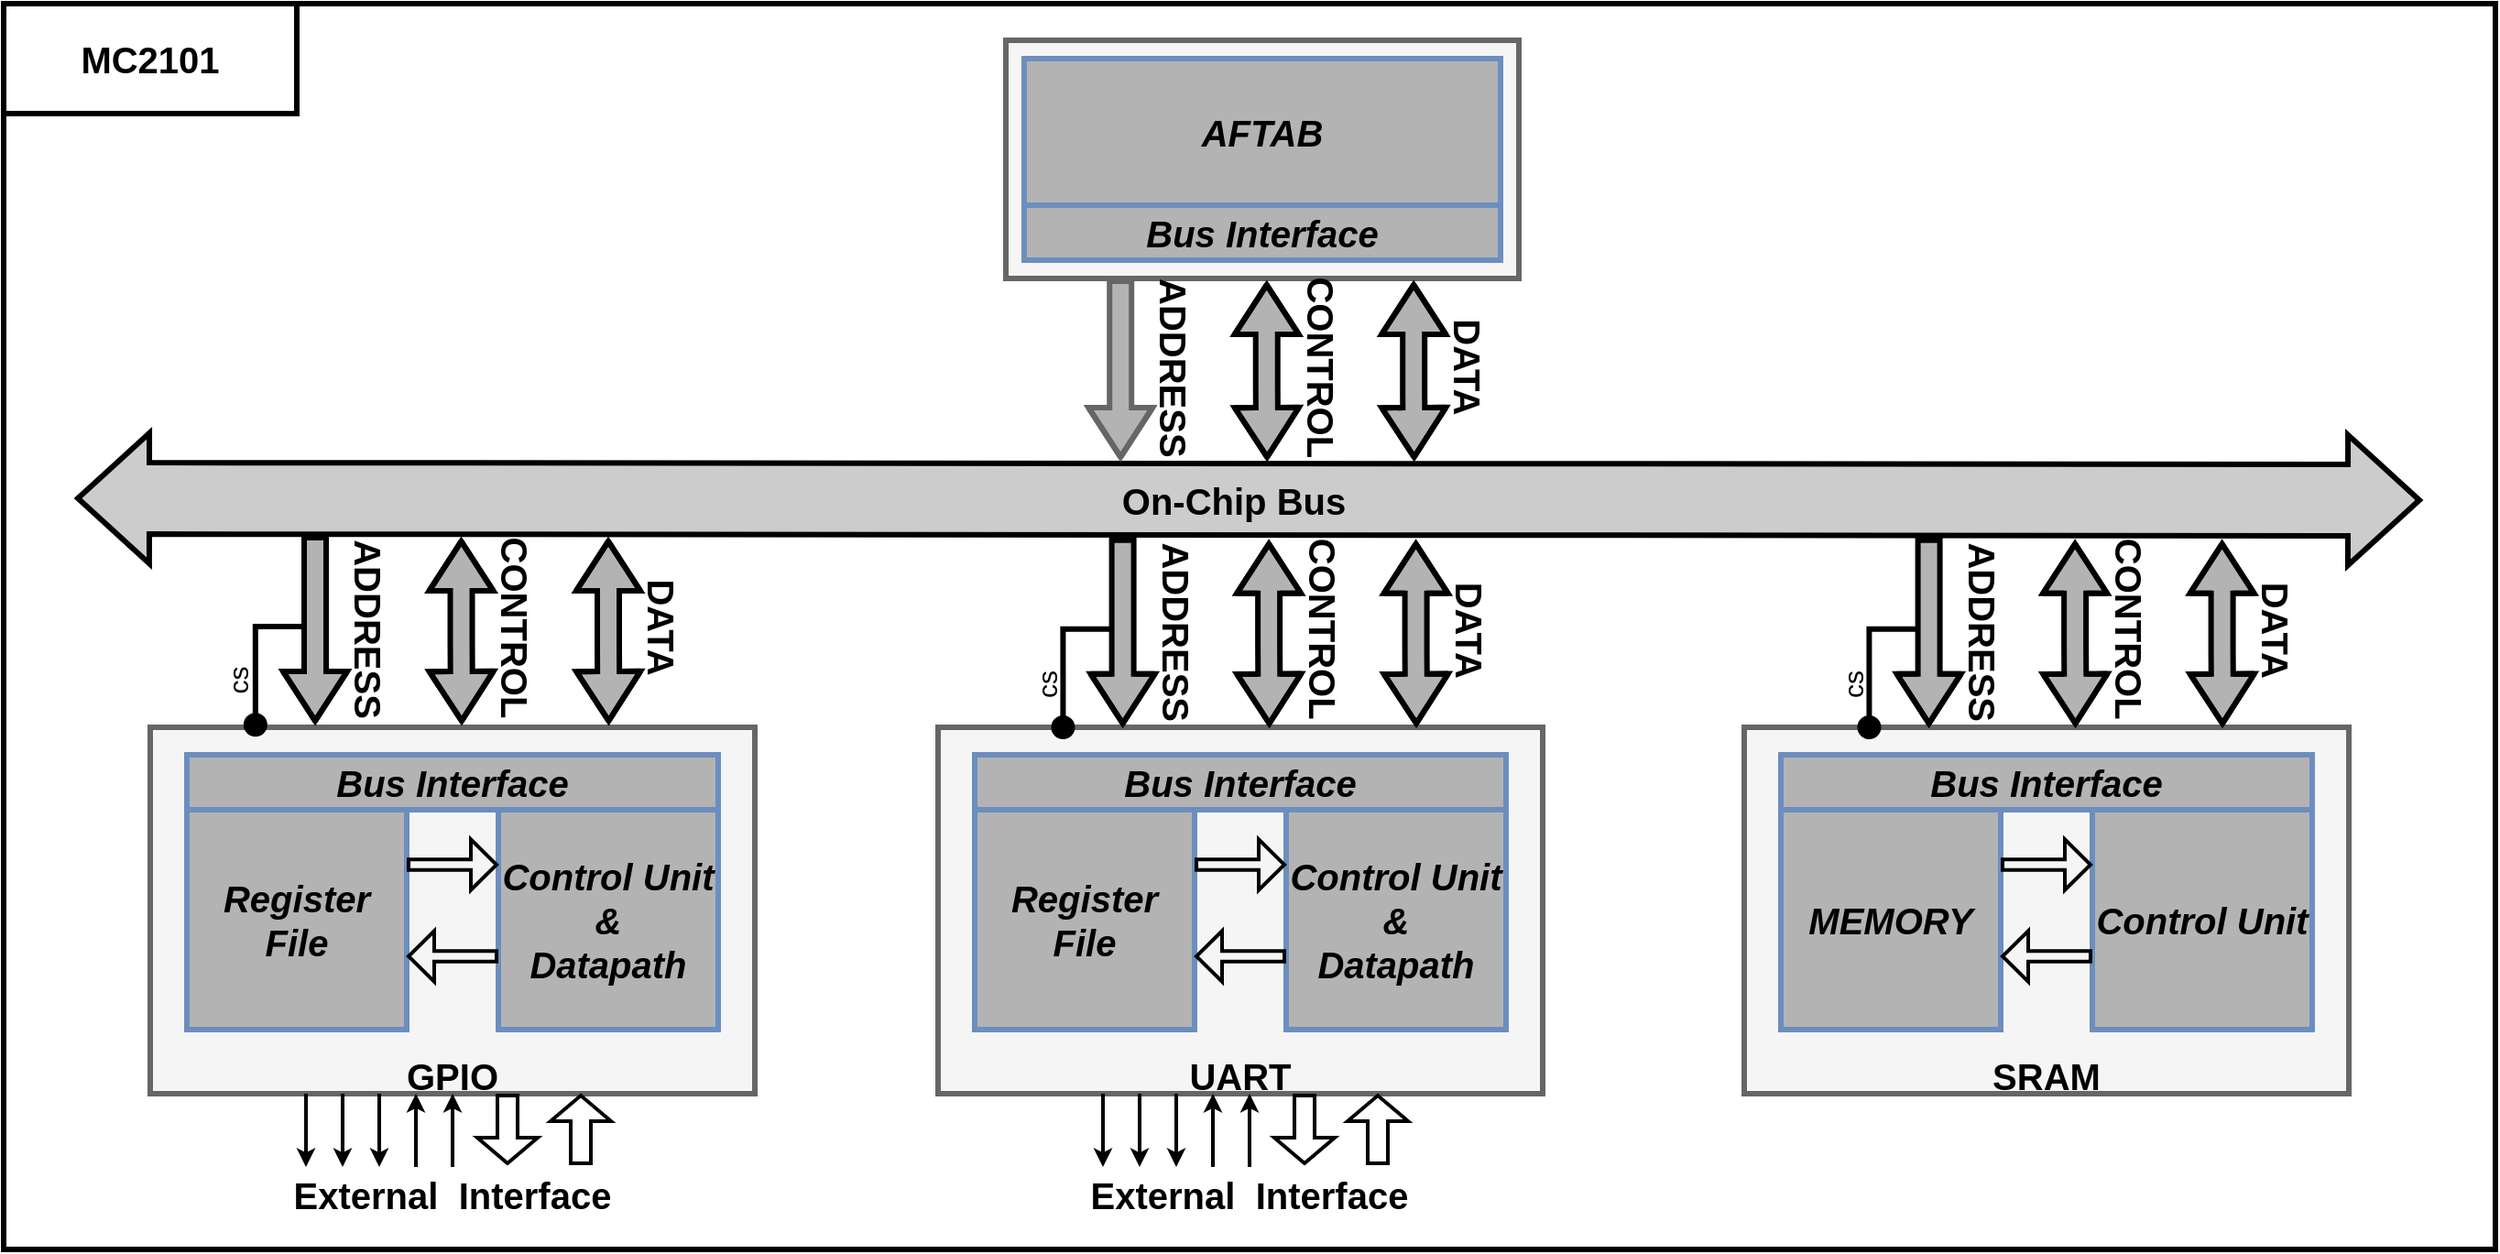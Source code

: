 <mxfile version="20.4.0" type="device"><diagram id="1WT5tPHQDVMDdCFckYKh" name="Pagina-1"><mxGraphModel dx="925" dy="641" grid="1" gridSize="10" guides="1" tooltips="1" connect="1" arrows="1" fold="1" page="1" pageScale="1" pageWidth="1654" pageHeight="2336" math="0" shadow="0"><root><mxCell id="0"/><mxCell id="1" parent="0"/><mxCell id="NlP6tRSXXHKHlN5arzlq-1" value="" style="rounded=0;whiteSpace=wrap;html=1;strokeWidth=3;perimeterSpacing=0;spacing=2;fontSize=15;" parent="1" vertex="1"><mxGeometry x="280" y="100" width="1360" height="680" as="geometry"/></mxCell><mxCell id="NlP6tRSXXHKHlN5arzlq-2" value="" style="rounded=0;whiteSpace=wrap;html=1;strokeWidth=3;fillColor=#f5f5f5;strokeColor=#666666;fontColor=#333333;" parent="1" vertex="1"><mxGeometry x="827" y="120" width="280" height="130" as="geometry"/></mxCell><mxCell id="NlP6tRSXXHKHlN5arzlq-7" value="" style="shape=flexArrow;endArrow=classic;startArrow=classic;html=1;rounded=0;strokeWidth=3;endSize=12;startSize=12;sourcePerimeterSpacing=0;targetPerimeterSpacing=0;shadow=0;fillColor=#CCCCCC;startWidth=29.167;endWidth=29.167;width=37;" parent="1" edge="1"><mxGeometry width="100" height="100" relative="1" as="geometry"><mxPoint x="319" y="370" as="sourcePoint"/><mxPoint x="1600" y="371" as="targetPoint"/></mxGeometry></mxCell><mxCell id="NlP6tRSXXHKHlN5arzlq-8" value="&lt;font style=&quot;font-size: 20px;&quot;&gt;On-Chip Bus&lt;/font&gt;" style="edgeLabel;html=1;align=center;verticalAlign=middle;resizable=0;points=[];labelBackgroundColor=none;fontStyle=1;fontSize=20;" parent="NlP6tRSXXHKHlN5arzlq-7" vertex="1" connectable="0"><mxGeometry x="0.023" y="3" relative="1" as="geometry"><mxPoint x="-23" y="3" as="offset"/></mxGeometry></mxCell><mxCell id="NlP6tRSXXHKHlN5arzlq-9" value="" style="rounded=0;whiteSpace=wrap;html=1;strokeWidth=3;fillColor=#f5f5f5;strokeColor=#666666;fontColor=#333333;" parent="1" vertex="1"><mxGeometry x="360" y="495" width="330" height="200" as="geometry"/></mxCell><mxCell id="NlP6tRSXXHKHlN5arzlq-12" value="" style="shape=flexArrow;endArrow=classic;startArrow=classic;html=1;rounded=0;shadow=0;strokeWidth=3;fontSize=14;startSize=8;endSize=8;sourcePerimeterSpacing=0;targetPerimeterSpacing=0;fillColor=#B3B3B3;strokeColor=#000000;gradientColor=none;" parent="1" edge="1"><mxGeometry width="100" height="100" relative="1" as="geometry"><mxPoint x="530" y="493" as="sourcePoint"/><mxPoint x="529.76" y="392" as="targetPoint"/><Array as="points"><mxPoint x="529.76" y="450"/></Array></mxGeometry></mxCell><mxCell id="NlP6tRSXXHKHlN5arzlq-15" value="CONTROL" style="edgeLabel;html=1;align=center;verticalAlign=middle;resizable=0;points=[];fontSize=20;labelBackgroundColor=none;rotation=90;fontStyle=1" parent="NlP6tRSXXHKHlN5arzlq-12" vertex="1" connectable="0"><mxGeometry x="0.055" y="1" relative="1" as="geometry"><mxPoint x="31" as="offset"/></mxGeometry></mxCell><mxCell id="NlP6tRSXXHKHlN5arzlq-13" value="" style="shape=flexArrow;endArrow=none;startArrow=classic;html=1;rounded=0;shadow=0;strokeWidth=3;fontSize=14;startSize=8;endSize=8;sourcePerimeterSpacing=0;targetPerimeterSpacing=0;fillColor=#B3B3B3;strokeColor=#000000;endFill=0;" parent="1" edge="1"><mxGeometry width="100" height="100" relative="1" as="geometry"><mxPoint x="450" y="493" as="sourcePoint"/><mxPoint x="450" y="390" as="targetPoint"/><Array as="points"><mxPoint x="450" y="450"/></Array></mxGeometry></mxCell><mxCell id="NlP6tRSXXHKHlN5arzlq-16" value="ADDRESS" style="edgeLabel;html=1;align=center;verticalAlign=middle;resizable=0;points=[];fontSize=20;rotation=90;labelBackgroundColor=none;fontStyle=1" parent="NlP6tRSXXHKHlN5arzlq-13" vertex="1" connectable="0"><mxGeometry x="0.081" y="-1" relative="1" as="geometry"><mxPoint x="29" y="3" as="offset"/></mxGeometry></mxCell><mxCell id="NlP6tRSXXHKHlN5arzlq-20" value="" style="edgeStyle=segmentEdgeStyle;endArrow=oval;html=1;rounded=0;shadow=0;strokeColor=#000000;strokeWidth=3;fontSize=14;startSize=8;endSize=10;sourcePerimeterSpacing=0;targetPerimeterSpacing=0;fillColor=#FFE6CC;gradientColor=none;endFill=1;entryX=0.174;entryY=-0.007;entryDx=0;entryDy=0;entryPerimeter=0;" parent="1" target="NlP6tRSXXHKHlN5arzlq-9" edge="1"><mxGeometry width="50" height="50" relative="1" as="geometry"><mxPoint x="445" y="440" as="sourcePoint"/><mxPoint x="419" y="480" as="targetPoint"/></mxGeometry></mxCell><mxCell id="NlP6tRSXXHKHlN5arzlq-21" value="cs" style="edgeLabel;html=1;align=center;verticalAlign=middle;resizable=0;points=[];fontSize=15;rotation=-90;labelBackgroundColor=none;" parent="NlP6tRSXXHKHlN5arzlq-20" vertex="1" connectable="0"><mxGeometry x="0.349" y="-2" relative="1" as="geometry"><mxPoint x="-8" y="3" as="offset"/></mxGeometry></mxCell><mxCell id="NlP6tRSXXHKHlN5arzlq-73" value="&lt;font style=&quot;font-size: 20px;&quot;&gt;&lt;b&gt;&lt;i&gt;Bus Interface&lt;/i&gt;&lt;/b&gt;&lt;/font&gt;" style="rounded=0;whiteSpace=wrap;html=1;labelBackgroundColor=none;strokeColor=#6c8ebf;strokeWidth=3;fontSize=14;fillColor=#B3B3B3;" parent="1" vertex="1"><mxGeometry x="380" y="510" width="290" height="30" as="geometry"/></mxCell><mxCell id="NlP6tRSXXHKHlN5arzlq-74" value="&lt;font style=&quot;font-size: 20px;&quot;&gt;&lt;i&gt;&lt;b&gt;Register File&lt;/b&gt;&lt;/i&gt;&lt;/font&gt;" style="rounded=0;whiteSpace=wrap;html=1;labelBackgroundColor=none;strokeColor=#6c8ebf;strokeWidth=3;fontSize=14;fillColor=#B3B3B3;" parent="1" vertex="1"><mxGeometry x="380" y="540" width="120" height="120" as="geometry"/></mxCell><mxCell id="NlP6tRSXXHKHlN5arzlq-75" value="&lt;font style=&quot;font-size: 20px;&quot;&gt;GPIO&lt;/font&gt;" style="text;html=1;strokeColor=none;fillColor=none;align=center;verticalAlign=middle;whiteSpace=wrap;rounded=0;labelBackgroundColor=none;strokeWidth=3;fontSize=14;fontStyle=1" parent="1" vertex="1"><mxGeometry x="480" y="660" width="90" height="50" as="geometry"/></mxCell><mxCell id="NlP6tRSXXHKHlN5arzlq-76" value="&lt;font style=&quot;font-size: 20px;&quot;&gt;&lt;i&gt;&lt;b&gt;Control Unit&lt;br&gt;&amp;amp;&lt;br&gt;Datapath&lt;/b&gt;&lt;/i&gt;&lt;/font&gt;" style="rounded=0;whiteSpace=wrap;html=1;labelBackgroundColor=none;strokeColor=#6c8ebf;strokeWidth=3;fontSize=14;fillColor=#B3B3B3;" parent="1" vertex="1"><mxGeometry x="550" y="540" width="120" height="120" as="geometry"/></mxCell><mxCell id="NlP6tRSXXHKHlN5arzlq-83" value="" style="shape=flexArrow;endArrow=classic;startArrow=classic;html=1;rounded=0;shadow=0;strokeWidth=3;fontSize=14;startSize=8;endSize=8;sourcePerimeterSpacing=0;targetPerimeterSpacing=0;fillColor=#B3B3B3;strokeColor=#000000;gradientColor=none;" parent="1" edge="1"><mxGeometry width="100" height="100" relative="1" as="geometry"><mxPoint x="610.24" y="493" as="sourcePoint"/><mxPoint x="610.0" y="392" as="targetPoint"/><Array as="points"><mxPoint x="610" y="453"/></Array></mxGeometry></mxCell><mxCell id="NlP6tRSXXHKHlN5arzlq-84" value="DATA" style="edgeLabel;html=1;align=center;verticalAlign=middle;resizable=0;points=[];fontSize=20;labelBackgroundColor=none;rotation=90;fontStyle=1" parent="NlP6tRSXXHKHlN5arzlq-83" vertex="1" connectable="0"><mxGeometry x="0.055" y="1" relative="1" as="geometry"><mxPoint x="31" as="offset"/></mxGeometry></mxCell><mxCell id="NlP6tRSXXHKHlN5arzlq-85" value="" style="shape=flexArrow;endArrow=classic;html=1;rounded=0;shadow=0;strokeWidth=2;fontSize=20;startSize=6;endSize=4;sourcePerimeterSpacing=0;targetPerimeterSpacing=0;width=4.706;" parent="1" edge="1"><mxGeometry width="50" height="50" relative="1" as="geometry"><mxPoint x="500" y="570" as="sourcePoint"/><mxPoint x="550" y="570" as="targetPoint"/></mxGeometry></mxCell><mxCell id="NlP6tRSXXHKHlN5arzlq-86" value="" style="shape=flexArrow;endArrow=classic;html=1;rounded=0;shadow=0;strokeWidth=2;fontSize=20;startSize=6;endSize=4;sourcePerimeterSpacing=0;targetPerimeterSpacing=0;width=4.706;" parent="1" edge="1"><mxGeometry width="50" height="50" relative="1" as="geometry"><mxPoint x="550" y="620" as="sourcePoint"/><mxPoint x="500" y="620" as="targetPoint"/></mxGeometry></mxCell><mxCell id="NlP6tRSXXHKHlN5arzlq-95" value="" style="rounded=0;whiteSpace=wrap;html=1;strokeWidth=3;fillColor=#f5f5f5;fontColor=#333333;strokeColor=#666666;" parent="1" vertex="1"><mxGeometry x="790" y="495" width="330" height="200" as="geometry"/></mxCell><mxCell id="NlP6tRSXXHKHlN5arzlq-96" value="&lt;font style=&quot;font-size: 20px;&quot;&gt;&lt;b&gt;&lt;i&gt;Bus Interface&lt;/i&gt;&lt;/b&gt;&lt;/font&gt;" style="rounded=0;whiteSpace=wrap;html=1;labelBackgroundColor=none;strokeColor=#6c8ebf;strokeWidth=3;fontSize=14;fillColor=#B3B3B3;" parent="1" vertex="1"><mxGeometry x="810" y="510" width="290" height="30" as="geometry"/></mxCell><mxCell id="NlP6tRSXXHKHlN5arzlq-97" value="&lt;font style=&quot;font-size: 20px;&quot;&gt;&lt;i&gt;&lt;b&gt;Register File&lt;/b&gt;&lt;/i&gt;&lt;/font&gt;" style="rounded=0;whiteSpace=wrap;html=1;labelBackgroundColor=none;strokeColor=#6c8ebf;strokeWidth=3;fontSize=14;fillColor=#B3B3B3;" parent="1" vertex="1"><mxGeometry x="810" y="540" width="120" height="120" as="geometry"/></mxCell><mxCell id="NlP6tRSXXHKHlN5arzlq-98" value="&lt;font style=&quot;font-size: 20px;&quot;&gt;UART&lt;/font&gt;" style="text;html=1;strokeColor=none;fillColor=none;align=center;verticalAlign=middle;whiteSpace=wrap;rounded=0;labelBackgroundColor=none;strokeWidth=3;fontSize=14;fontStyle=1" parent="1" vertex="1"><mxGeometry x="910" y="660" width="90" height="50" as="geometry"/></mxCell><mxCell id="NlP6tRSXXHKHlN5arzlq-99" value="&lt;font style=&quot;font-size: 20px;&quot;&gt;&lt;i&gt;&lt;b&gt;Control Unit&lt;br&gt;&amp;amp;&lt;br&gt;Datapath&lt;/b&gt;&lt;/i&gt;&lt;/font&gt;" style="rounded=0;whiteSpace=wrap;html=1;labelBackgroundColor=none;strokeColor=#6c8ebf;strokeWidth=3;fontSize=14;fillColor=#B3B3B3;" parent="1" vertex="1"><mxGeometry x="980" y="540" width="120" height="120" as="geometry"/></mxCell><mxCell id="NlP6tRSXXHKHlN5arzlq-100" value="" style="shape=flexArrow;endArrow=classic;html=1;rounded=0;shadow=0;strokeWidth=2;fontSize=20;startSize=6;endSize=4;sourcePerimeterSpacing=0;targetPerimeterSpacing=0;width=4.706;" parent="1" edge="1"><mxGeometry width="50" height="50" relative="1" as="geometry"><mxPoint x="930" y="570" as="sourcePoint"/><mxPoint x="980" y="570" as="targetPoint"/></mxGeometry></mxCell><mxCell id="NlP6tRSXXHKHlN5arzlq-101" value="" style="shape=flexArrow;endArrow=classic;html=1;rounded=0;shadow=0;strokeWidth=2;fontSize=20;startSize=6;endSize=4;sourcePerimeterSpacing=0;targetPerimeterSpacing=0;width=4.706;" parent="1" edge="1"><mxGeometry width="50" height="50" relative="1" as="geometry"><mxPoint x="980" y="620" as="sourcePoint"/><mxPoint x="930" y="620" as="targetPoint"/></mxGeometry></mxCell><mxCell id="NlP6tRSXXHKHlN5arzlq-102" value="" style="shape=flexArrow;endArrow=classic;startArrow=classic;html=1;rounded=0;shadow=0;strokeWidth=3;fontSize=14;startSize=8;endSize=8;sourcePerimeterSpacing=0;targetPerimeterSpacing=0;fillColor=#B3B3B3;strokeColor=#000000;gradientColor=none;" parent="1" edge="1"><mxGeometry width="100" height="100" relative="1" as="geometry"><mxPoint x="970.8" y="494.4" as="sourcePoint"/><mxPoint x="970.56" y="393.4" as="targetPoint"/><Array as="points"><mxPoint x="970.56" y="451.4"/></Array></mxGeometry></mxCell><mxCell id="NlP6tRSXXHKHlN5arzlq-103" value="CONTROL" style="edgeLabel;html=1;align=center;verticalAlign=middle;resizable=0;points=[];fontSize=20;labelBackgroundColor=none;rotation=90;fontStyle=1" parent="NlP6tRSXXHKHlN5arzlq-102" vertex="1" connectable="0"><mxGeometry x="0.055" y="1" relative="1" as="geometry"><mxPoint x="31" as="offset"/></mxGeometry></mxCell><mxCell id="NlP6tRSXXHKHlN5arzlq-104" value="" style="shape=flexArrow;endArrow=none;startArrow=classic;html=1;rounded=0;shadow=0;strokeWidth=3;fontSize=14;startSize=8;endSize=8;sourcePerimeterSpacing=0;targetPerimeterSpacing=0;fillColor=#B3B3B3;strokeColor=#000000;endFill=0;" parent="1" edge="1"><mxGeometry width="100" height="100" relative="1" as="geometry"><mxPoint x="890.8" y="494.4" as="sourcePoint"/><mxPoint x="890.8" y="391.4" as="targetPoint"/><Array as="points"><mxPoint x="890.8" y="451.4"/></Array></mxGeometry></mxCell><mxCell id="NlP6tRSXXHKHlN5arzlq-105" value="ADDRESS" style="edgeLabel;html=1;align=center;verticalAlign=middle;resizable=0;points=[];fontSize=20;rotation=90;labelBackgroundColor=none;fontStyle=1" parent="NlP6tRSXXHKHlN5arzlq-104" vertex="1" connectable="0"><mxGeometry x="0.081" y="-1" relative="1" as="geometry"><mxPoint x="29" y="3" as="offset"/></mxGeometry></mxCell><mxCell id="NlP6tRSXXHKHlN5arzlq-106" value="" style="edgeStyle=segmentEdgeStyle;endArrow=oval;html=1;rounded=0;shadow=0;strokeColor=#000000;strokeWidth=3;fontSize=14;startSize=8;endSize=10;sourcePerimeterSpacing=0;targetPerimeterSpacing=0;fillColor=#FFE6CC;gradientColor=none;endFill=1;entryX=0.174;entryY=-0.007;entryDx=0;entryDy=0;entryPerimeter=0;" parent="1" edge="1"><mxGeometry width="50" height="50" relative="1" as="geometry"><mxPoint x="885.8" y="441.4" as="sourcePoint"/><mxPoint x="858.22" y="495.0" as="targetPoint"/></mxGeometry></mxCell><mxCell id="NlP6tRSXXHKHlN5arzlq-107" value="cs" style="edgeLabel;html=1;align=center;verticalAlign=middle;resizable=0;points=[];fontSize=15;rotation=-90;labelBackgroundColor=none;" parent="NlP6tRSXXHKHlN5arzlq-106" vertex="1" connectable="0"><mxGeometry x="0.349" y="-2" relative="1" as="geometry"><mxPoint x="-8" y="3" as="offset"/></mxGeometry></mxCell><mxCell id="NlP6tRSXXHKHlN5arzlq-108" value="" style="shape=flexArrow;endArrow=classic;startArrow=classic;html=1;rounded=0;shadow=0;strokeWidth=3;fontSize=14;startSize=8;endSize=8;sourcePerimeterSpacing=0;targetPerimeterSpacing=0;fillColor=#B3B3B3;strokeColor=#000000;gradientColor=none;" parent="1" edge="1"><mxGeometry width="100" height="100" relative="1" as="geometry"><mxPoint x="1051.04" y="494.4" as="sourcePoint"/><mxPoint x="1050.8" y="393.4" as="targetPoint"/><Array as="points"><mxPoint x="1050.8" y="454.4"/></Array></mxGeometry></mxCell><mxCell id="NlP6tRSXXHKHlN5arzlq-109" value="DATA" style="edgeLabel;html=1;align=center;verticalAlign=middle;resizable=0;points=[];fontSize=20;labelBackgroundColor=none;rotation=90;fontStyle=1" parent="NlP6tRSXXHKHlN5arzlq-108" vertex="1" connectable="0"><mxGeometry x="0.055" y="1" relative="1" as="geometry"><mxPoint x="31" as="offset"/></mxGeometry></mxCell><mxCell id="NlP6tRSXXHKHlN5arzlq-118" value="" style="shape=flexArrow;endArrow=classic;startArrow=classic;html=1;rounded=0;shadow=0;strokeWidth=3;fontSize=14;startSize=8;endSize=8;sourcePerimeterSpacing=0;targetPerimeterSpacing=0;fillColor=#B3B3B3;strokeColor=#000000;gradientColor=none;" parent="1" edge="1"><mxGeometry width="100" height="100" relative="1" as="geometry"><mxPoint x="969.6" y="349" as="sourcePoint"/><mxPoint x="969.36" y="252" as="targetPoint"/><Array as="points"><mxPoint x="969.36" y="310"/></Array></mxGeometry></mxCell><mxCell id="NlP6tRSXXHKHlN5arzlq-119" value="CONTROL" style="edgeLabel;html=1;align=center;verticalAlign=middle;resizable=0;points=[];fontSize=20;labelBackgroundColor=none;rotation=90;fontStyle=1" parent="NlP6tRSXXHKHlN5arzlq-118" vertex="1" connectable="0"><mxGeometry x="0.055" y="1" relative="1" as="geometry"><mxPoint x="31" as="offset"/></mxGeometry></mxCell><mxCell id="NlP6tRSXXHKHlN5arzlq-120" value="" style="shape=flexArrow;endArrow=none;startArrow=classic;html=1;rounded=0;shadow=0;strokeWidth=3;fontSize=14;startSize=8;endSize=8;sourcePerimeterSpacing=0;targetPerimeterSpacing=0;endFill=0;fillColor=#B3B3B3;strokeColor=#666666;" parent="1" edge="1"><mxGeometry width="100" height="100" relative="1" as="geometry"><mxPoint x="889.6" y="349" as="sourcePoint"/><mxPoint x="889.6" y="250" as="targetPoint"/><Array as="points"><mxPoint x="889.6" y="310"/></Array></mxGeometry></mxCell><mxCell id="NlP6tRSXXHKHlN5arzlq-121" value="ADDRESS" style="edgeLabel;html=1;align=center;verticalAlign=middle;resizable=0;points=[];fontSize=20;rotation=90;labelBackgroundColor=none;fontStyle=1" parent="NlP6tRSXXHKHlN5arzlq-120" vertex="1" connectable="0"><mxGeometry x="0.081" y="-1" relative="1" as="geometry"><mxPoint x="29" y="3" as="offset"/></mxGeometry></mxCell><mxCell id="NlP6tRSXXHKHlN5arzlq-124" value="" style="shape=flexArrow;endArrow=classic;startArrow=classic;html=1;rounded=0;shadow=0;strokeWidth=3;fontSize=14;startSize=8;endSize=8;sourcePerimeterSpacing=0;targetPerimeterSpacing=0;fillColor=#B3B3B3;strokeColor=#000000;gradientColor=none;" parent="1" edge="1"><mxGeometry width="100" height="100" relative="1" as="geometry"><mxPoint x="1049.84" y="349" as="sourcePoint"/><mxPoint x="1049.6" y="252" as="targetPoint"/><Array as="points"><mxPoint x="1049.6" y="313"/></Array></mxGeometry></mxCell><mxCell id="NlP6tRSXXHKHlN5arzlq-125" value="DATA" style="edgeLabel;html=1;align=center;verticalAlign=middle;resizable=0;points=[];fontSize=20;labelBackgroundColor=none;rotation=90;fontStyle=1" parent="NlP6tRSXXHKHlN5arzlq-124" vertex="1" connectable="0"><mxGeometry x="0.055" y="1" relative="1" as="geometry"><mxPoint x="31" as="offset"/></mxGeometry></mxCell><mxCell id="NlP6tRSXXHKHlN5arzlq-126" value="&lt;font style=&quot;font-size: 20px;&quot;&gt;&lt;b&gt;&lt;i&gt;Bus Interface&lt;/i&gt;&lt;/b&gt;&lt;/font&gt;" style="rounded=0;whiteSpace=wrap;html=1;labelBackgroundColor=none;strokeColor=#6c8ebf;strokeWidth=3;fontSize=14;fillColor=#B3B3B3;" parent="1" vertex="1"><mxGeometry x="837" y="210" width="260" height="30" as="geometry"/></mxCell><mxCell id="NlP6tRSXXHKHlN5arzlq-127" value="&lt;font style=&quot;font-size: 20px;&quot;&gt;&lt;b&gt;&lt;i&gt;AFTAB&lt;/i&gt;&lt;/b&gt;&lt;/font&gt;" style="rounded=0;whiteSpace=wrap;html=1;labelBackgroundColor=none;strokeColor=#6c8ebf;strokeWidth=3;fontSize=14;fillColor=#B3B3B3;" parent="1" vertex="1"><mxGeometry x="837" y="130" width="260" height="80" as="geometry"/></mxCell><mxCell id="NlP6tRSXXHKHlN5arzlq-128" value="" style="rounded=0;whiteSpace=wrap;html=1;strokeWidth=3;fillColor=#f5f5f5;strokeColor=#666666;fontColor=#333333;" parent="1" vertex="1"><mxGeometry x="1230" y="495" width="330" height="200" as="geometry"/></mxCell><mxCell id="NlP6tRSXXHKHlN5arzlq-129" value="&lt;font style=&quot;font-size: 20px;&quot;&gt;&lt;b&gt;&lt;i&gt;Bus Interface&lt;/i&gt;&lt;/b&gt;&lt;/font&gt;" style="rounded=0;whiteSpace=wrap;html=1;labelBackgroundColor=none;strokeColor=#6c8ebf;strokeWidth=3;fontSize=14;fillColor=#B3B3B3;" parent="1" vertex="1"><mxGeometry x="1250" y="510" width="290" height="30" as="geometry"/></mxCell><mxCell id="NlP6tRSXXHKHlN5arzlq-130" value="&lt;font style=&quot;font-size: 20px;&quot;&gt;&lt;i&gt;&lt;b&gt;MEMORY&lt;/b&gt;&lt;/i&gt;&lt;/font&gt;" style="rounded=0;whiteSpace=wrap;html=1;labelBackgroundColor=none;strokeColor=#6c8ebf;strokeWidth=3;fontSize=14;fillColor=#B3B3B3;" parent="1" vertex="1"><mxGeometry x="1250" y="540" width="120" height="120" as="geometry"/></mxCell><mxCell id="NlP6tRSXXHKHlN5arzlq-131" value="&lt;span style=&quot;font-size: 20px;&quot;&gt;&lt;b&gt;&lt;i&gt;Control Unit&lt;/i&gt;&lt;/b&gt;&lt;/span&gt;" style="rounded=0;whiteSpace=wrap;html=1;labelBackgroundColor=none;strokeColor=#6c8ebf;strokeWidth=3;fontSize=14;fillColor=#B3B3B3;" parent="1" vertex="1"><mxGeometry x="1420" y="540" width="120" height="120" as="geometry"/></mxCell><mxCell id="NlP6tRSXXHKHlN5arzlq-132" value="" style="shape=flexArrow;endArrow=classic;html=1;rounded=0;shadow=0;strokeWidth=2;fontSize=20;startSize=6;endSize=4;sourcePerimeterSpacing=0;targetPerimeterSpacing=0;width=4.706;" parent="1" edge="1"><mxGeometry width="50" height="50" relative="1" as="geometry"><mxPoint x="1370" y="570" as="sourcePoint"/><mxPoint x="1420" y="570" as="targetPoint"/></mxGeometry></mxCell><mxCell id="NlP6tRSXXHKHlN5arzlq-133" value="" style="shape=flexArrow;endArrow=classic;html=1;rounded=0;shadow=0;strokeWidth=2;fontSize=20;startSize=6;endSize=4;sourcePerimeterSpacing=0;targetPerimeterSpacing=0;width=4.706;" parent="1" edge="1"><mxGeometry width="50" height="50" relative="1" as="geometry"><mxPoint x="1420" y="620" as="sourcePoint"/><mxPoint x="1370" y="620" as="targetPoint"/></mxGeometry></mxCell><mxCell id="NlP6tRSXXHKHlN5arzlq-134" value="" style="shape=flexArrow;endArrow=classic;startArrow=classic;html=1;rounded=0;shadow=0;strokeWidth=3;fontSize=14;startSize=8;endSize=8;sourcePerimeterSpacing=0;targetPerimeterSpacing=0;fillColor=#B3B3B3;strokeColor=#000000;gradientColor=none;" parent="1" edge="1"><mxGeometry width="100" height="100" relative="1" as="geometry"><mxPoint x="1410.8" y="494.4" as="sourcePoint"/><mxPoint x="1410.56" y="393.4" as="targetPoint"/><Array as="points"><mxPoint x="1410.56" y="451.4"/></Array></mxGeometry></mxCell><mxCell id="NlP6tRSXXHKHlN5arzlq-135" value="CONTROL" style="edgeLabel;html=1;align=center;verticalAlign=middle;resizable=0;points=[];fontSize=20;labelBackgroundColor=none;rotation=90;fontStyle=1" parent="NlP6tRSXXHKHlN5arzlq-134" vertex="1" connectable="0"><mxGeometry x="0.055" y="1" relative="1" as="geometry"><mxPoint x="31" as="offset"/></mxGeometry></mxCell><mxCell id="NlP6tRSXXHKHlN5arzlq-136" value="" style="shape=flexArrow;endArrow=none;startArrow=classic;html=1;rounded=0;shadow=0;strokeWidth=3;fontSize=14;startSize=8;endSize=8;sourcePerimeterSpacing=0;targetPerimeterSpacing=0;fillColor=#B3B3B3;strokeColor=#000000;endFill=0;" parent="1" edge="1"><mxGeometry width="100" height="100" relative="1" as="geometry"><mxPoint x="1330.8" y="494.4" as="sourcePoint"/><mxPoint x="1330.8" y="391.4" as="targetPoint"/><Array as="points"><mxPoint x="1330.8" y="451.4"/></Array></mxGeometry></mxCell><mxCell id="NlP6tRSXXHKHlN5arzlq-137" value="ADDRESS" style="edgeLabel;html=1;align=center;verticalAlign=middle;resizable=0;points=[];fontSize=20;rotation=90;labelBackgroundColor=none;fontStyle=1" parent="NlP6tRSXXHKHlN5arzlq-136" vertex="1" connectable="0"><mxGeometry x="0.081" y="-1" relative="1" as="geometry"><mxPoint x="29" y="3" as="offset"/></mxGeometry></mxCell><mxCell id="NlP6tRSXXHKHlN5arzlq-138" value="" style="edgeStyle=segmentEdgeStyle;endArrow=oval;html=1;rounded=0;shadow=0;strokeColor=#000000;strokeWidth=3;fontSize=14;startSize=8;endSize=10;sourcePerimeterSpacing=0;targetPerimeterSpacing=0;fillColor=#FFE6CC;gradientColor=none;endFill=1;entryX=0.174;entryY=-0.007;entryDx=0;entryDy=0;entryPerimeter=0;" parent="1" edge="1"><mxGeometry width="50" height="50" relative="1" as="geometry"><mxPoint x="1325.8" y="441.4" as="sourcePoint"/><mxPoint x="1298.22" y="495" as="targetPoint"/></mxGeometry></mxCell><mxCell id="NlP6tRSXXHKHlN5arzlq-139" value="cs" style="edgeLabel;html=1;align=center;verticalAlign=middle;resizable=0;points=[];fontSize=15;rotation=-90;labelBackgroundColor=none;" parent="NlP6tRSXXHKHlN5arzlq-138" vertex="1" connectable="0"><mxGeometry x="0.349" y="-2" relative="1" as="geometry"><mxPoint x="-8" y="3" as="offset"/></mxGeometry></mxCell><mxCell id="NlP6tRSXXHKHlN5arzlq-140" value="" style="shape=flexArrow;endArrow=classic;startArrow=classic;html=1;rounded=0;shadow=0;strokeWidth=3;fontSize=14;startSize=8;endSize=8;sourcePerimeterSpacing=0;targetPerimeterSpacing=0;fillColor=#B3B3B3;strokeColor=#000000;gradientColor=none;" parent="1" edge="1"><mxGeometry width="100" height="100" relative="1" as="geometry"><mxPoint x="1491.04" y="494.4" as="sourcePoint"/><mxPoint x="1490.8" y="393.4" as="targetPoint"/><Array as="points"><mxPoint x="1490.8" y="454.4"/></Array></mxGeometry></mxCell><mxCell id="NlP6tRSXXHKHlN5arzlq-141" value="DATA" style="edgeLabel;html=1;align=center;verticalAlign=middle;resizable=0;points=[];fontSize=20;labelBackgroundColor=none;rotation=90;fontStyle=1" parent="NlP6tRSXXHKHlN5arzlq-140" vertex="1" connectable="0"><mxGeometry x="0.055" y="1" relative="1" as="geometry"><mxPoint x="31" as="offset"/></mxGeometry></mxCell><mxCell id="NlP6tRSXXHKHlN5arzlq-142" value="&lt;font style=&quot;font-size: 20px;&quot;&gt;SRAM&lt;/font&gt;" style="text;html=1;strokeColor=none;fillColor=none;align=center;verticalAlign=middle;whiteSpace=wrap;rounded=0;labelBackgroundColor=none;strokeWidth=3;fontSize=14;fontStyle=1" parent="1" vertex="1"><mxGeometry x="1350" y="660" width="90" height="50" as="geometry"/></mxCell><mxCell id="NlP6tRSXXHKHlN5arzlq-143" value="&lt;b&gt;MC2101&lt;/b&gt;" style="rounded=0;whiteSpace=wrap;html=1;labelBackgroundColor=none;strokeColor=#000000;strokeWidth=3;fontSize=20;fillColor=none;" parent="1" vertex="1"><mxGeometry x="280" y="100" width="160" height="60" as="geometry"/></mxCell><mxCell id="NlP6tRSXXHKHlN5arzlq-144" value="" style="endArrow=classic;html=1;rounded=0;shadow=0;strokeColor=#000000;strokeWidth=2;fontSize=20;startSize=6;endSize=4;sourcePerimeterSpacing=0;targetPerimeterSpacing=0;fillColor=#FFE6CC;gradientColor=none;" parent="1" edge="1"><mxGeometry width="50" height="50" relative="1" as="geometry"><mxPoint x="445" y="695" as="sourcePoint"/><mxPoint x="445" y="735" as="targetPoint"/></mxGeometry></mxCell><mxCell id="NlP6tRSXXHKHlN5arzlq-147" value="" style="endArrow=classic;html=1;rounded=0;shadow=0;strokeColor=#000000;strokeWidth=2;fontSize=20;startSize=6;endSize=4;sourcePerimeterSpacing=0;targetPerimeterSpacing=0;fillColor=#FFE6CC;gradientColor=none;" parent="1" edge="1"><mxGeometry width="50" height="50" relative="1" as="geometry"><mxPoint x="465" y="695" as="sourcePoint"/><mxPoint x="465" y="735" as="targetPoint"/></mxGeometry></mxCell><mxCell id="NlP6tRSXXHKHlN5arzlq-148" value="" style="endArrow=classic;html=1;rounded=0;shadow=0;strokeColor=#000000;strokeWidth=2;fontSize=20;startSize=6;endSize=4;sourcePerimeterSpacing=0;targetPerimeterSpacing=0;fillColor=#FFE6CC;gradientColor=none;" parent="1" edge="1"><mxGeometry width="50" height="50" relative="1" as="geometry"><mxPoint x="485" y="695" as="sourcePoint"/><mxPoint x="485" y="735" as="targetPoint"/></mxGeometry></mxCell><mxCell id="NlP6tRSXXHKHlN5arzlq-149" value="" style="endArrow=classic;html=1;rounded=0;shadow=0;strokeColor=#000000;strokeWidth=2;fontSize=20;startSize=6;endSize=4;sourcePerimeterSpacing=0;targetPerimeterSpacing=0;fillColor=#FFE6CC;gradientColor=none;" parent="1" edge="1"><mxGeometry width="50" height="50" relative="1" as="geometry"><mxPoint x="505" y="735" as="sourcePoint"/><mxPoint x="505" y="695" as="targetPoint"/></mxGeometry></mxCell><mxCell id="NlP6tRSXXHKHlN5arzlq-150" value="" style="endArrow=classic;html=1;rounded=0;shadow=0;strokeColor=#000000;strokeWidth=2;fontSize=20;startSize=6;endSize=4;sourcePerimeterSpacing=0;targetPerimeterSpacing=0;fillColor=#FFE6CC;gradientColor=none;" parent="1" edge="1"><mxGeometry width="50" height="50" relative="1" as="geometry"><mxPoint x="525" y="735" as="sourcePoint"/><mxPoint x="525" y="695" as="targetPoint"/></mxGeometry></mxCell><mxCell id="NlP6tRSXXHKHlN5arzlq-154" value="" style="shape=flexArrow;endArrow=classic;html=1;rounded=0;shadow=0;strokeWidth=2;fontSize=20;startSize=6;endSize=4;sourcePerimeterSpacing=0;targetPerimeterSpacing=0;" parent="1" edge="1"><mxGeometry width="50" height="50" relative="1" as="geometry"><mxPoint x="555" y="695" as="sourcePoint"/><mxPoint x="555" y="734" as="targetPoint"/></mxGeometry></mxCell><mxCell id="NlP6tRSXXHKHlN5arzlq-155" value="" style="shape=flexArrow;endArrow=classic;html=1;rounded=0;shadow=0;strokeWidth=2;fontSize=20;startSize=6;endSize=4;sourcePerimeterSpacing=0;targetPerimeterSpacing=0;" parent="1" edge="1"><mxGeometry width="50" height="50" relative="1" as="geometry"><mxPoint x="595" y="734" as="sourcePoint"/><mxPoint x="595" y="695" as="targetPoint"/></mxGeometry></mxCell><mxCell id="NlP6tRSXXHKHlN5arzlq-156" value="External &amp;nbsp;Interface" style="text;html=1;align=center;verticalAlign=middle;whiteSpace=wrap;rounded=0;labelBackgroundColor=none;strokeWidth=3;fontSize=20;fontStyle=1;" parent="1" vertex="1"><mxGeometry x="435" y="740" width="180" height="20" as="geometry"/></mxCell><mxCell id="NlP6tRSXXHKHlN5arzlq-158" value="" style="endArrow=classic;html=1;rounded=0;shadow=0;strokeColor=#000000;strokeWidth=2;fontSize=20;startSize=6;endSize=4;sourcePerimeterSpacing=0;targetPerimeterSpacing=0;fillColor=#FFE6CC;gradientColor=none;" parent="1" edge="1"><mxGeometry width="50" height="50" relative="1" as="geometry"><mxPoint x="880" y="695" as="sourcePoint"/><mxPoint x="880" y="735" as="targetPoint"/></mxGeometry></mxCell><mxCell id="NlP6tRSXXHKHlN5arzlq-159" value="" style="endArrow=classic;html=1;rounded=0;shadow=0;strokeColor=#000000;strokeWidth=2;fontSize=20;startSize=6;endSize=4;sourcePerimeterSpacing=0;targetPerimeterSpacing=0;fillColor=#FFE6CC;gradientColor=none;" parent="1" edge="1"><mxGeometry width="50" height="50" relative="1" as="geometry"><mxPoint x="900" y="695" as="sourcePoint"/><mxPoint x="900" y="735" as="targetPoint"/></mxGeometry></mxCell><mxCell id="NlP6tRSXXHKHlN5arzlq-160" value="" style="endArrow=classic;html=1;rounded=0;shadow=0;strokeColor=#000000;strokeWidth=2;fontSize=20;startSize=6;endSize=4;sourcePerimeterSpacing=0;targetPerimeterSpacing=0;fillColor=#FFE6CC;gradientColor=none;" parent="1" edge="1"><mxGeometry width="50" height="50" relative="1" as="geometry"><mxPoint x="920" y="695" as="sourcePoint"/><mxPoint x="920" y="735" as="targetPoint"/></mxGeometry></mxCell><mxCell id="NlP6tRSXXHKHlN5arzlq-161" value="" style="endArrow=classic;html=1;rounded=0;shadow=0;strokeColor=#000000;strokeWidth=2;fontSize=20;startSize=6;endSize=4;sourcePerimeterSpacing=0;targetPerimeterSpacing=0;fillColor=#FFE6CC;gradientColor=none;" parent="1" edge="1"><mxGeometry width="50" height="50" relative="1" as="geometry"><mxPoint x="940" y="735" as="sourcePoint"/><mxPoint x="940" y="695" as="targetPoint"/></mxGeometry></mxCell><mxCell id="NlP6tRSXXHKHlN5arzlq-162" value="" style="endArrow=classic;html=1;rounded=0;shadow=0;strokeColor=#000000;strokeWidth=2;fontSize=20;startSize=6;endSize=4;sourcePerimeterSpacing=0;targetPerimeterSpacing=0;fillColor=#FFE6CC;gradientColor=none;" parent="1" edge="1"><mxGeometry width="50" height="50" relative="1" as="geometry"><mxPoint x="960" y="735" as="sourcePoint"/><mxPoint x="960" y="695" as="targetPoint"/></mxGeometry></mxCell><mxCell id="NlP6tRSXXHKHlN5arzlq-163" value="" style="shape=flexArrow;endArrow=classic;html=1;rounded=0;shadow=0;strokeWidth=2;fontSize=20;startSize=6;endSize=4;sourcePerimeterSpacing=0;targetPerimeterSpacing=0;" parent="1" edge="1"><mxGeometry width="50" height="50" relative="1" as="geometry"><mxPoint x="990" y="695" as="sourcePoint"/><mxPoint x="990" y="734" as="targetPoint"/></mxGeometry></mxCell><mxCell id="NlP6tRSXXHKHlN5arzlq-164" value="" style="shape=flexArrow;endArrow=classic;html=1;rounded=0;shadow=0;strokeWidth=2;fontSize=20;startSize=6;endSize=4;sourcePerimeterSpacing=0;targetPerimeterSpacing=0;" parent="1" edge="1"><mxGeometry width="50" height="50" relative="1" as="geometry"><mxPoint x="1030" y="734" as="sourcePoint"/><mxPoint x="1030" y="695" as="targetPoint"/></mxGeometry></mxCell><mxCell id="NlP6tRSXXHKHlN5arzlq-165" value="External &amp;nbsp;Interface" style="text;html=1;strokeColor=none;fillColor=none;align=center;verticalAlign=middle;whiteSpace=wrap;rounded=0;labelBackgroundColor=none;strokeWidth=3;fontSize=20;fontStyle=1" parent="1" vertex="1"><mxGeometry x="870" y="740" width="180" height="20" as="geometry"/></mxCell></root></mxGraphModel></diagram></mxfile>